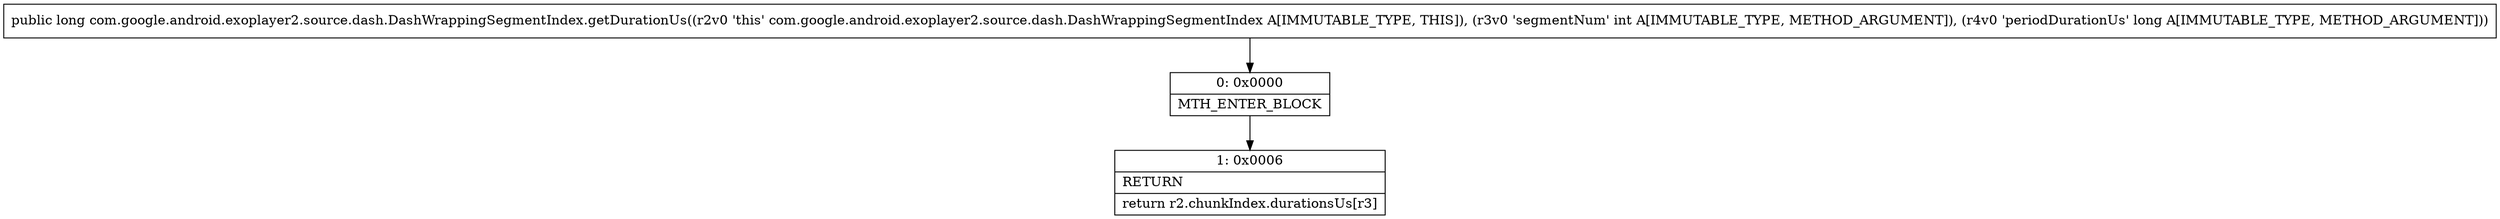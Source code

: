 digraph "CFG forcom.google.android.exoplayer2.source.dash.DashWrappingSegmentIndex.getDurationUs(IJ)J" {
Node_0 [shape=record,label="{0\:\ 0x0000|MTH_ENTER_BLOCK\l}"];
Node_1 [shape=record,label="{1\:\ 0x0006|RETURN\l|return r2.chunkIndex.durationsUs[r3]\l}"];
MethodNode[shape=record,label="{public long com.google.android.exoplayer2.source.dash.DashWrappingSegmentIndex.getDurationUs((r2v0 'this' com.google.android.exoplayer2.source.dash.DashWrappingSegmentIndex A[IMMUTABLE_TYPE, THIS]), (r3v0 'segmentNum' int A[IMMUTABLE_TYPE, METHOD_ARGUMENT]), (r4v0 'periodDurationUs' long A[IMMUTABLE_TYPE, METHOD_ARGUMENT])) }"];
MethodNode -> Node_0;
Node_0 -> Node_1;
}

